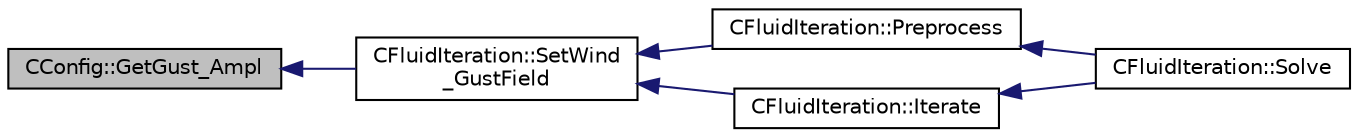 digraph "CConfig::GetGust_Ampl"
{
  edge [fontname="Helvetica",fontsize="10",labelfontname="Helvetica",labelfontsize="10"];
  node [fontname="Helvetica",fontsize="10",shape=record];
  rankdir="LR";
  Node3825 [label="CConfig::GetGust_Ampl",height=0.2,width=0.4,color="black", fillcolor="grey75", style="filled", fontcolor="black"];
  Node3825 -> Node3826 [dir="back",color="midnightblue",fontsize="10",style="solid",fontname="Helvetica"];
  Node3826 [label="CFluidIteration::SetWind\l_GustField",height=0.2,width=0.4,color="black", fillcolor="white", style="filled",URL="$class_c_fluid_iteration.html#a5d649a21860ed9cefd56a18e3fc4557a",tooltip="Imposes a gust via the grid velocities. "];
  Node3826 -> Node3827 [dir="back",color="midnightblue",fontsize="10",style="solid",fontname="Helvetica"];
  Node3827 [label="CFluidIteration::Preprocess",height=0.2,width=0.4,color="black", fillcolor="white", style="filled",URL="$class_c_fluid_iteration.html#a9fe831e72f07c42d9c04d20ecd87a1e1",tooltip="Preprocessing to prepare for an iteration of the physics. "];
  Node3827 -> Node3828 [dir="back",color="midnightblue",fontsize="10",style="solid",fontname="Helvetica"];
  Node3828 [label="CFluidIteration::Solve",height=0.2,width=0.4,color="black", fillcolor="white", style="filled",URL="$class_c_fluid_iteration.html#ae22cd342c9c9d2ea5ac3f5103394ff80",tooltip="Iterate the fluid system for a number of Inner_Iter iterations. "];
  Node3826 -> Node3829 [dir="back",color="midnightblue",fontsize="10",style="solid",fontname="Helvetica"];
  Node3829 [label="CFluidIteration::Iterate",height=0.2,width=0.4,color="black", fillcolor="white", style="filled",URL="$class_c_fluid_iteration.html#ab1379b4cba3d8c893395123fb6030986",tooltip="Perform a single iteration of the fluid system. "];
  Node3829 -> Node3828 [dir="back",color="midnightblue",fontsize="10",style="solid",fontname="Helvetica"];
}
